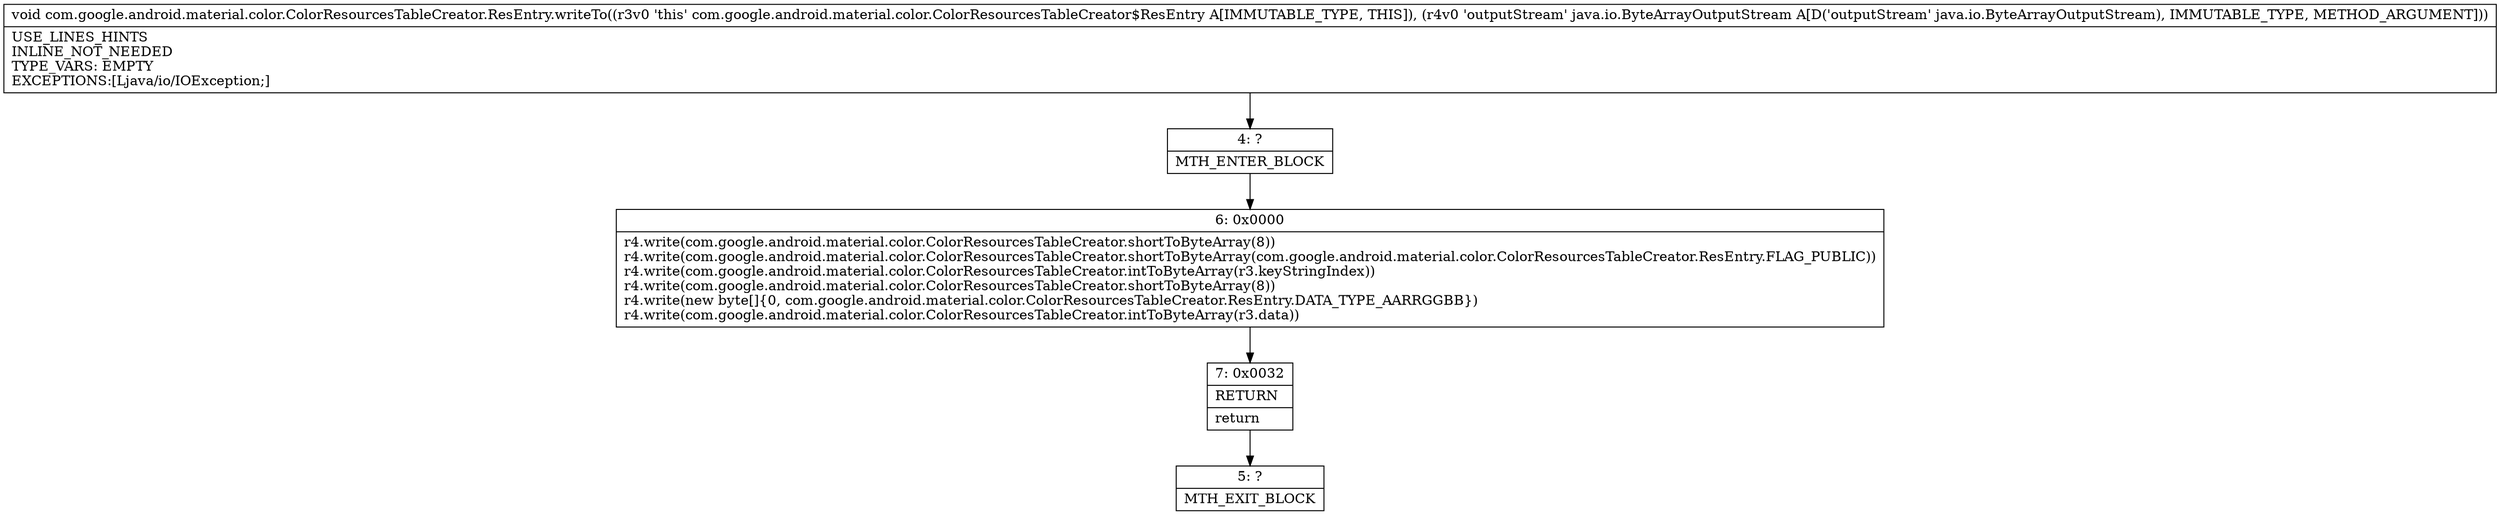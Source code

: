 digraph "CFG forcom.google.android.material.color.ColorResourcesTableCreator.ResEntry.writeTo(Ljava\/io\/ByteArrayOutputStream;)V" {
Node_4 [shape=record,label="{4\:\ ?|MTH_ENTER_BLOCK\l}"];
Node_6 [shape=record,label="{6\:\ 0x0000|r4.write(com.google.android.material.color.ColorResourcesTableCreator.shortToByteArray(8))\lr4.write(com.google.android.material.color.ColorResourcesTableCreator.shortToByteArray(com.google.android.material.color.ColorResourcesTableCreator.ResEntry.FLAG_PUBLIC))\lr4.write(com.google.android.material.color.ColorResourcesTableCreator.intToByteArray(r3.keyStringIndex))\lr4.write(com.google.android.material.color.ColorResourcesTableCreator.shortToByteArray(8))\lr4.write(new byte[]\{0, com.google.android.material.color.ColorResourcesTableCreator.ResEntry.DATA_TYPE_AARRGGBB\})\lr4.write(com.google.android.material.color.ColorResourcesTableCreator.intToByteArray(r3.data))\l}"];
Node_7 [shape=record,label="{7\:\ 0x0032|RETURN\l|return\l}"];
Node_5 [shape=record,label="{5\:\ ?|MTH_EXIT_BLOCK\l}"];
MethodNode[shape=record,label="{void com.google.android.material.color.ColorResourcesTableCreator.ResEntry.writeTo((r3v0 'this' com.google.android.material.color.ColorResourcesTableCreator$ResEntry A[IMMUTABLE_TYPE, THIS]), (r4v0 'outputStream' java.io.ByteArrayOutputStream A[D('outputStream' java.io.ByteArrayOutputStream), IMMUTABLE_TYPE, METHOD_ARGUMENT]))  | USE_LINES_HINTS\lINLINE_NOT_NEEDED\lTYPE_VARS: EMPTY\lEXCEPTIONS:[Ljava\/io\/IOException;]\l}"];
MethodNode -> Node_4;Node_4 -> Node_6;
Node_6 -> Node_7;
Node_7 -> Node_5;
}

